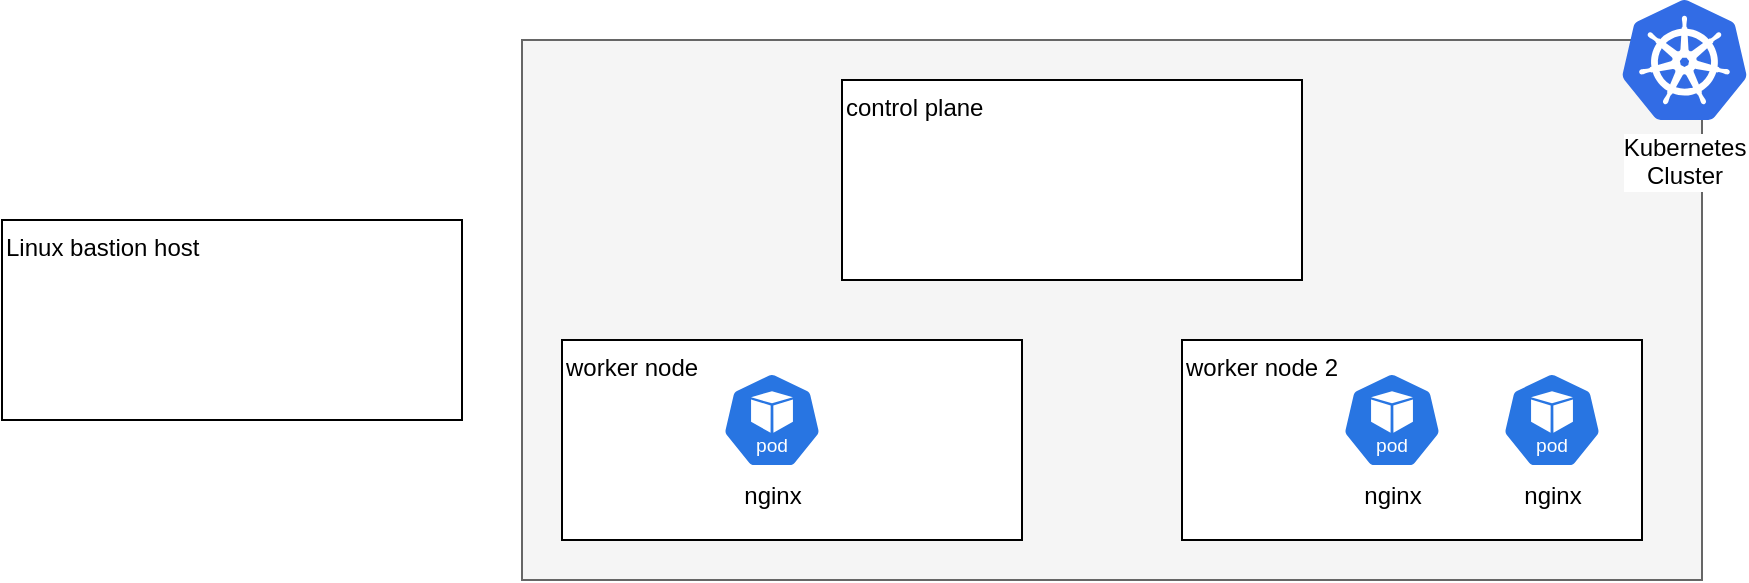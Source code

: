 <mxfile version="25.0.2">
  <diagram name="Page-1" id="HzjtzNCTSb8aaGuyI6BN">
    <mxGraphModel dx="1306" dy="894" grid="1" gridSize="10" guides="1" tooltips="1" connect="1" arrows="1" fold="1" page="1" pageScale="1" pageWidth="1169" pageHeight="827" math="0" shadow="0">
      <root>
        <mxCell id="0" />
        <mxCell id="1" parent="0" />
        <mxCell id="Iesx3P4aU0tcpUqqeewA-9" value="" style="rounded=0;whiteSpace=wrap;html=1;fillColor=#f5f5f5;fontColor=#333333;strokeColor=#666666;" vertex="1" parent="1">
          <mxGeometry x="280" y="30" width="590" height="270" as="geometry" />
        </mxCell>
        <mxCell id="Iesx3P4aU0tcpUqqeewA-1" value="Kubernetes&lt;div&gt;Cluster&lt;/div&gt;" style="image;sketch=0;aspect=fixed;html=1;points=[];align=center;fontSize=12;image=img/lib/mscae/Kubernetes.svg;" vertex="1" parent="1">
          <mxGeometry x="830" y="10" width="62.5" height="60" as="geometry" />
        </mxCell>
        <mxCell id="Iesx3P4aU0tcpUqqeewA-2" value="worker node" style="rounded=0;whiteSpace=wrap;html=1;align=left;verticalAlign=top;" vertex="1" parent="1">
          <mxGeometry x="300" y="180" width="230" height="100" as="geometry" />
        </mxCell>
        <mxCell id="Iesx3P4aU0tcpUqqeewA-3" value="nginx" style="aspect=fixed;sketch=0;html=1;dashed=0;whitespace=wrap;verticalLabelPosition=bottom;verticalAlign=top;fillColor=#2875E2;strokeColor=#ffffff;points=[[0.005,0.63,0],[0.1,0.2,0],[0.9,0.2,0],[0.5,0,0],[0.995,0.63,0],[0.72,0.99,0],[0.5,1,0],[0.28,0.99,0]];shape=mxgraph.kubernetes.icon2;kubernetesLabel=1;prIcon=pod" vertex="1" parent="1">
          <mxGeometry x="380" y="196" width="50" height="48" as="geometry" />
        </mxCell>
        <mxCell id="Iesx3P4aU0tcpUqqeewA-4" value="worker node 2" style="rounded=0;whiteSpace=wrap;html=1;align=left;verticalAlign=top;" vertex="1" parent="1">
          <mxGeometry x="610" y="180" width="230" height="100" as="geometry" />
        </mxCell>
        <mxCell id="Iesx3P4aU0tcpUqqeewA-5" value="nginx" style="aspect=fixed;sketch=0;html=1;dashed=0;whitespace=wrap;verticalLabelPosition=bottom;verticalAlign=top;fillColor=#2875E2;strokeColor=#ffffff;points=[[0.005,0.63,0],[0.1,0.2,0],[0.9,0.2,0],[0.5,0,0],[0.995,0.63,0],[0.72,0.99,0],[0.5,1,0],[0.28,0.99,0]];shape=mxgraph.kubernetes.icon2;kubernetesLabel=1;prIcon=pod" vertex="1" parent="1">
          <mxGeometry x="690" y="196" width="50" height="48" as="geometry" />
        </mxCell>
        <mxCell id="Iesx3P4aU0tcpUqqeewA-6" value="nginx" style="aspect=fixed;sketch=0;html=1;dashed=0;whitespace=wrap;verticalLabelPosition=bottom;verticalAlign=top;fillColor=#2875E2;strokeColor=#ffffff;points=[[0.005,0.63,0],[0.1,0.2,0],[0.9,0.2,0],[0.5,0,0],[0.995,0.63,0],[0.72,0.99,0],[0.5,1,0],[0.28,0.99,0]];shape=mxgraph.kubernetes.icon2;kubernetesLabel=1;prIcon=pod" vertex="1" parent="1">
          <mxGeometry x="770" y="196" width="50" height="48" as="geometry" />
        </mxCell>
        <mxCell id="Iesx3P4aU0tcpUqqeewA-7" value="Linux bastion host" style="rounded=0;whiteSpace=wrap;html=1;align=left;verticalAlign=top;" vertex="1" parent="1">
          <mxGeometry x="20" y="120" width="230" height="100" as="geometry" />
        </mxCell>
        <mxCell id="Iesx3P4aU0tcpUqqeewA-8" value="control plane" style="rounded=0;whiteSpace=wrap;html=1;align=left;verticalAlign=top;" vertex="1" parent="1">
          <mxGeometry x="440" y="50" width="230" height="100" as="geometry" />
        </mxCell>
      </root>
    </mxGraphModel>
  </diagram>
</mxfile>
